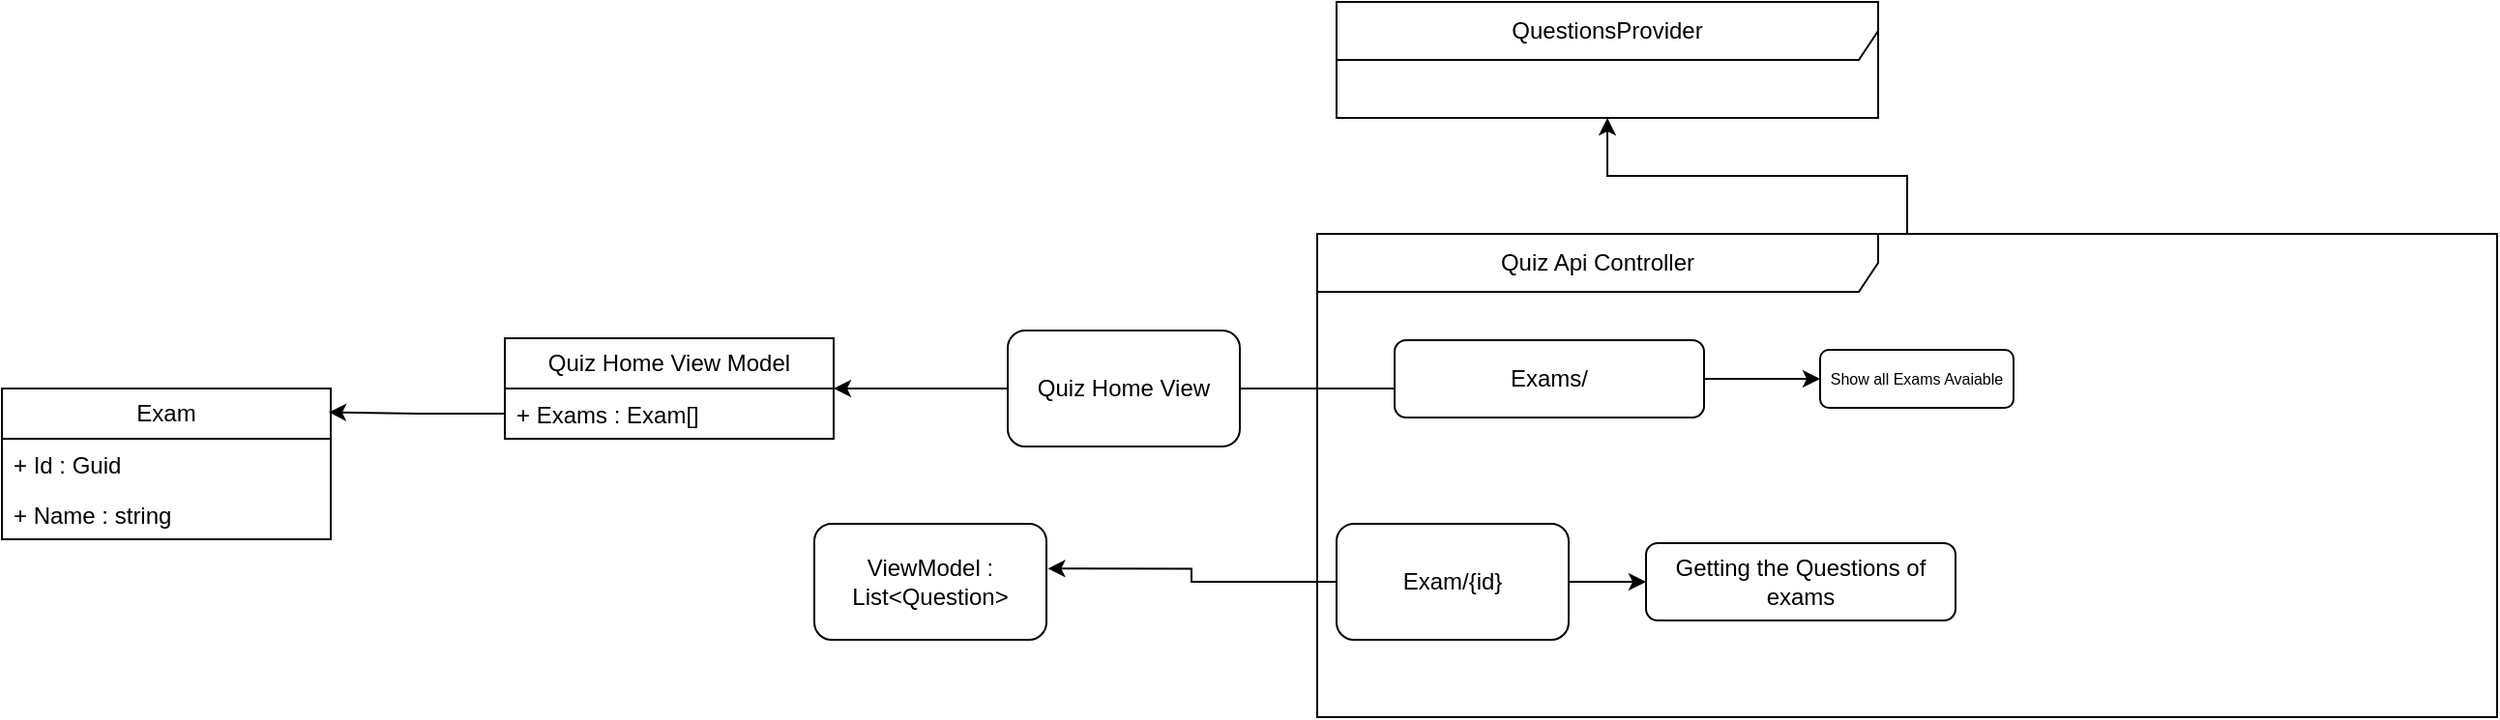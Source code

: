 <mxfile version="26.0.16">
  <diagram name="Page-1" id="Hh0lR1mOX3gcGt3LSeun">
    <mxGraphModel dx="2154" dy="1905" grid="1" gridSize="10" guides="1" tooltips="1" connect="1" arrows="1" fold="1" page="1" pageScale="1" pageWidth="850" pageHeight="1100" math="0" shadow="0">
      <root>
        <mxCell id="0" />
        <mxCell id="1" parent="0" />
        <mxCell id="I8QDhcmOu_KrPRPoZhRy-11" value="" style="edgeStyle=orthogonalEdgeStyle;rounded=0;orthogonalLoop=1;jettySize=auto;html=1;" parent="1" source="I8QDhcmOu_KrPRPoZhRy-4" target="I8QDhcmOu_KrPRPoZhRy-10" edge="1">
          <mxGeometry relative="1" as="geometry" />
        </mxCell>
        <mxCell id="I8QDhcmOu_KrPRPoZhRy-4" value="Quiz Api Controller" style="shape=umlFrame;whiteSpace=wrap;html=1;pointerEvents=0;width=290;height=30;" parent="1" vertex="1">
          <mxGeometry x="20" y="70" width="610" height="250" as="geometry" />
        </mxCell>
        <mxCell id="I8QDhcmOu_KrPRPoZhRy-9" value="" style="edgeStyle=orthogonalEdgeStyle;rounded=0;orthogonalLoop=1;jettySize=auto;html=1;" parent="1" source="I8QDhcmOu_KrPRPoZhRy-7" edge="1">
          <mxGeometry relative="1" as="geometry">
            <mxPoint x="100" y="150" as="targetPoint" />
          </mxGeometry>
        </mxCell>
        <mxCell id="IvoJQrHOGTMwXtbutjUK-2" value="" style="edgeStyle=orthogonalEdgeStyle;rounded=0;orthogonalLoop=1;jettySize=auto;html=1;" parent="1" source="I8QDhcmOu_KrPRPoZhRy-7" target="IvoJQrHOGTMwXtbutjUK-3" edge="1">
          <mxGeometry relative="1" as="geometry">
            <mxPoint x="-50" y="150" as="targetPoint" />
          </mxGeometry>
        </mxCell>
        <mxCell id="I8QDhcmOu_KrPRPoZhRy-7" value="Quiz Home View" style="rounded=1;whiteSpace=wrap;html=1;" parent="1" vertex="1">
          <mxGeometry x="-140" y="120" width="120" height="60" as="geometry" />
        </mxCell>
        <mxCell id="I8QDhcmOu_KrPRPoZhRy-8" value="Show all Exams Avaiable" style="rounded=1;whiteSpace=wrap;html=1;fontSize=8;" parent="1" vertex="1">
          <mxGeometry x="280" y="130" width="100" height="30" as="geometry" />
        </mxCell>
        <mxCell id="I8QDhcmOu_KrPRPoZhRy-10" value="QuestionsProvider" style="shape=umlFrame;whiteSpace=wrap;html=1;pointerEvents=0;width=290;height=30;" parent="1" vertex="1">
          <mxGeometry x="30" y="-50" width="280" height="60" as="geometry" />
        </mxCell>
        <mxCell id="IvoJQrHOGTMwXtbutjUK-3" value="Quiz Home View Model" style="swimlane;fontStyle=0;childLayout=stackLayout;horizontal=1;startSize=26;fillColor=none;horizontalStack=0;resizeParent=1;resizeParentMax=0;resizeLast=0;collapsible=1;marginBottom=0;whiteSpace=wrap;html=1;" parent="1" vertex="1">
          <mxGeometry x="-400" y="124" width="170" height="52" as="geometry" />
        </mxCell>
        <mxCell id="IvoJQrHOGTMwXtbutjUK-4" value="+ Exams : Exam[]" style="text;strokeColor=none;fillColor=none;align=left;verticalAlign=top;spacingLeft=4;spacingRight=4;overflow=hidden;rotatable=0;points=[[0,0.5],[1,0.5]];portConstraint=eastwest;whiteSpace=wrap;html=1;" parent="IvoJQrHOGTMwXtbutjUK-3" vertex="1">
          <mxGeometry y="26" width="170" height="26" as="geometry" />
        </mxCell>
        <mxCell id="IvoJQrHOGTMwXtbutjUK-10" value="Exam" style="swimlane;fontStyle=0;childLayout=stackLayout;horizontal=1;startSize=26;fillColor=none;horizontalStack=0;resizeParent=1;resizeParentMax=0;resizeLast=0;collapsible=1;marginBottom=0;whiteSpace=wrap;html=1;" parent="1" vertex="1">
          <mxGeometry x="-660" y="150" width="170" height="78" as="geometry" />
        </mxCell>
        <mxCell id="IvoJQrHOGTMwXtbutjUK-12" value="+ Id : Guid" style="text;strokeColor=none;fillColor=none;align=left;verticalAlign=top;spacingLeft=4;spacingRight=4;overflow=hidden;rotatable=0;points=[[0,0.5],[1,0.5]];portConstraint=eastwest;whiteSpace=wrap;html=1;" parent="IvoJQrHOGTMwXtbutjUK-10" vertex="1">
          <mxGeometry y="26" width="170" height="26" as="geometry" />
        </mxCell>
        <mxCell id="IvoJQrHOGTMwXtbutjUK-13" value="+ Name : string" style="text;strokeColor=none;fillColor=none;align=left;verticalAlign=top;spacingLeft=4;spacingRight=4;overflow=hidden;rotatable=0;points=[[0,0.5],[1,0.5]];portConstraint=eastwest;whiteSpace=wrap;html=1;" parent="IvoJQrHOGTMwXtbutjUK-10" vertex="1">
          <mxGeometry y="52" width="170" height="26" as="geometry" />
        </mxCell>
        <mxCell id="IvoJQrHOGTMwXtbutjUK-9" style="edgeStyle=orthogonalEdgeStyle;rounded=0;orthogonalLoop=1;jettySize=auto;html=1;entryX=0.994;entryY=0.157;entryDx=0;entryDy=0;entryPerimeter=0;" parent="1" source="IvoJQrHOGTMwXtbutjUK-4" target="IvoJQrHOGTMwXtbutjUK-10" edge="1">
          <mxGeometry relative="1" as="geometry">
            <mxPoint x="-270" y="159" as="targetPoint" />
          </mxGeometry>
        </mxCell>
        <mxCell id="IvoJQrHOGTMwXtbutjUK-18" value="" style="edgeStyle=orthogonalEdgeStyle;rounded=0;orthogonalLoop=1;jettySize=auto;html=1;" parent="1" source="IvoJQrHOGTMwXtbutjUK-16" target="IvoJQrHOGTMwXtbutjUK-17" edge="1">
          <mxGeometry relative="1" as="geometry" />
        </mxCell>
        <mxCell id="IvoJQrHOGTMwXtbutjUK-19" value="" style="edgeStyle=orthogonalEdgeStyle;rounded=0;orthogonalLoop=1;jettySize=auto;html=1;entryX=1.006;entryY=0.386;entryDx=0;entryDy=0;entryPerimeter=0;" parent="1" source="IvoJQrHOGTMwXtbutjUK-16" target="IvoJQrHOGTMwXtbutjUK-20" edge="1">
          <mxGeometry relative="1" as="geometry">
            <mxPoint x="-40" y="270" as="targetPoint" />
          </mxGeometry>
        </mxCell>
        <mxCell id="IvoJQrHOGTMwXtbutjUK-16" value="Exam/{id}" style="rounded=1;whiteSpace=wrap;html=1;" parent="1" vertex="1">
          <mxGeometry x="30" y="220" width="120" height="60" as="geometry" />
        </mxCell>
        <mxCell id="IvoJQrHOGTMwXtbutjUK-17" value="Getting the Questions of exams" style="rounded=1;whiteSpace=wrap;html=1;" parent="1" vertex="1">
          <mxGeometry x="190" y="230" width="160" height="40" as="geometry" />
        </mxCell>
        <mxCell id="IvoJQrHOGTMwXtbutjUK-20" value="ViewModel : List&amp;lt;Question&amp;gt;" style="rounded=1;whiteSpace=wrap;html=1;" parent="1" vertex="1">
          <mxGeometry x="-240" y="220" width="120" height="60" as="geometry" />
        </mxCell>
        <mxCell id="IvoJQrHOGTMwXtbutjUK-27" value="" style="edgeStyle=orthogonalEdgeStyle;rounded=0;orthogonalLoop=1;jettySize=auto;html=1;" parent="1" source="IvoJQrHOGTMwXtbutjUK-25" target="I8QDhcmOu_KrPRPoZhRy-8" edge="1">
          <mxGeometry relative="1" as="geometry" />
        </mxCell>
        <mxCell id="IvoJQrHOGTMwXtbutjUK-25" value="Exams/" style="rounded=1;whiteSpace=wrap;html=1;" parent="1" vertex="1">
          <mxGeometry x="60" y="125" width="160" height="40" as="geometry" />
        </mxCell>
      </root>
    </mxGraphModel>
  </diagram>
</mxfile>
